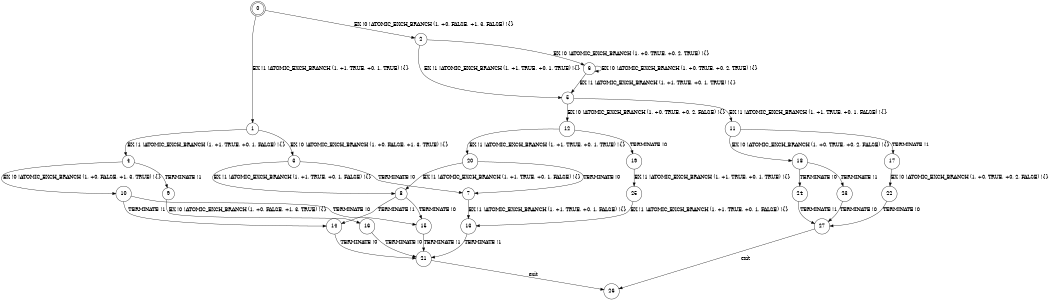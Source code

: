digraph BCG {
size = "7, 10.5";
center = TRUE;
node [shape = circle];
0 [peripheries = 2];
0 -> 1 [label = "EX !1 !ATOMIC_EXCH_BRANCH (1, +1, TRUE, +0, 1, TRUE) !{}"];
0 -> 2 [label = "EX !0 !ATOMIC_EXCH_BRANCH (1, +0, FALSE, +1, 3, FALSE) !{}"];
1 -> 3 [label = "EX !0 !ATOMIC_EXCH_BRANCH (1, +0, FALSE, +1, 3, TRUE) !{}"];
1 -> 4 [label = "EX !1 !ATOMIC_EXCH_BRANCH (1, +1, TRUE, +0, 1, FALSE) !{}"];
2 -> 5 [label = "EX !1 !ATOMIC_EXCH_BRANCH (1, +1, TRUE, +0, 1, TRUE) !{}"];
2 -> 6 [label = "EX !0 !ATOMIC_EXCH_BRANCH (1, +0, TRUE, +0, 2, TRUE) !{}"];
3 -> 7 [label = "TERMINATE !0"];
3 -> 8 [label = "EX !1 !ATOMIC_EXCH_BRANCH (1, +1, TRUE, +0, 1, FALSE) !{}"];
4 -> 9 [label = "TERMINATE !1"];
4 -> 10 [label = "EX !0 !ATOMIC_EXCH_BRANCH (1, +0, FALSE, +1, 3, TRUE) !{}"];
5 -> 11 [label = "EX !1 !ATOMIC_EXCH_BRANCH (1, +1, TRUE, +0, 1, FALSE) !{}"];
5 -> 12 [label = "EX !0 !ATOMIC_EXCH_BRANCH (1, +0, TRUE, +0, 2, FALSE) !{}"];
6 -> 5 [label = "EX !1 !ATOMIC_EXCH_BRANCH (1, +1, TRUE, +0, 1, TRUE) !{}"];
6 -> 6 [label = "EX !0 !ATOMIC_EXCH_BRANCH (1, +0, TRUE, +0, 2, TRUE) !{}"];
7 -> 13 [label = "EX !1 !ATOMIC_EXCH_BRANCH (1, +1, TRUE, +0, 1, FALSE) !{}"];
8 -> 14 [label = "TERMINATE !1"];
8 -> 15 [label = "TERMINATE !0"];
9 -> 16 [label = "EX !0 !ATOMIC_EXCH_BRANCH (1, +0, FALSE, +1, 3, TRUE) !{}"];
10 -> 14 [label = "TERMINATE !1"];
10 -> 15 [label = "TERMINATE !0"];
11 -> 17 [label = "TERMINATE !1"];
11 -> 18 [label = "EX !0 !ATOMIC_EXCH_BRANCH (1, +0, TRUE, +0, 2, FALSE) !{}"];
12 -> 19 [label = "TERMINATE !0"];
12 -> 20 [label = "EX !1 !ATOMIC_EXCH_BRANCH (1, +1, TRUE, +0, 1, TRUE) !{}"];
13 -> 21 [label = "TERMINATE !1"];
14 -> 21 [label = "TERMINATE !0"];
15 -> 21 [label = "TERMINATE !1"];
16 -> 21 [label = "TERMINATE !0"];
17 -> 22 [label = "EX !0 !ATOMIC_EXCH_BRANCH (1, +0, TRUE, +0, 2, FALSE) !{}"];
18 -> 23 [label = "TERMINATE !1"];
18 -> 24 [label = "TERMINATE !0"];
19 -> 25 [label = "EX !1 !ATOMIC_EXCH_BRANCH (1, +1, TRUE, +0, 1, TRUE) !{}"];
20 -> 7 [label = "TERMINATE !0"];
20 -> 8 [label = "EX !1 !ATOMIC_EXCH_BRANCH (1, +1, TRUE, +0, 1, FALSE) !{}"];
21 -> 26 [label = "exit"];
22 -> 27 [label = "TERMINATE !0"];
23 -> 27 [label = "TERMINATE !0"];
24 -> 27 [label = "TERMINATE !1"];
25 -> 13 [label = "EX !1 !ATOMIC_EXCH_BRANCH (1, +1, TRUE, +0, 1, FALSE) !{}"];
27 -> 26 [label = "exit"];
}
